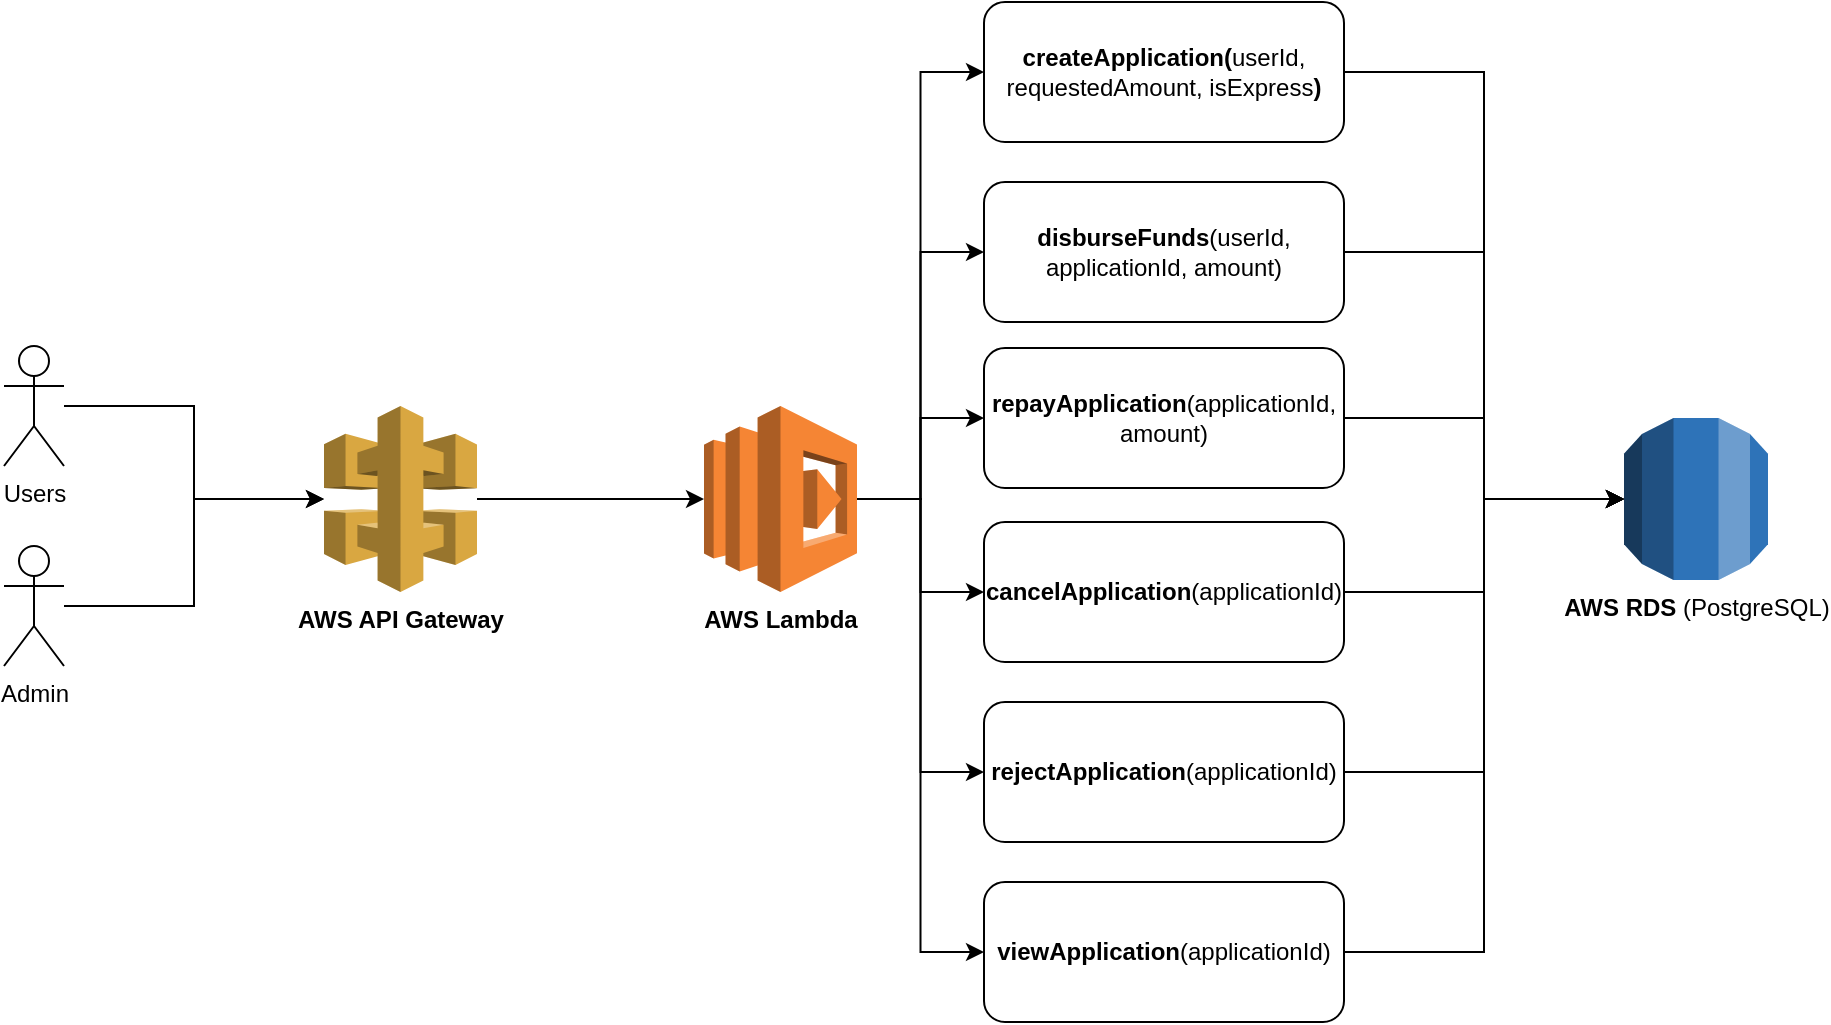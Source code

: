 <mxfile version="26.0.14">
  <diagram name="Page-1" id="v4OusTVnB2c6mvOyYK9t">
    <mxGraphModel dx="2058" dy="1139" grid="1" gridSize="10" guides="1" tooltips="1" connect="1" arrows="1" fold="1" page="1" pageScale="1" pageWidth="850" pageHeight="1100" math="0" shadow="0">
      <root>
        <mxCell id="0" />
        <mxCell id="1" parent="0" />
        <mxCell id="LFQ0JxEmRbDi7rDfqKw2-4" style="edgeStyle=orthogonalEdgeStyle;rounded=0;orthogonalLoop=1;jettySize=auto;html=1;" edge="1" parent="1" source="LFQ0JxEmRbDi7rDfqKw2-1" target="LFQ0JxEmRbDi7rDfqKw2-3">
          <mxGeometry relative="1" as="geometry" />
        </mxCell>
        <mxCell id="LFQ0JxEmRbDi7rDfqKw2-1" value="Users" style="shape=umlActor;verticalLabelPosition=bottom;verticalAlign=top;html=1;outlineConnect=0;" vertex="1" parent="1">
          <mxGeometry x="210" y="440" width="30" height="60" as="geometry" />
        </mxCell>
        <mxCell id="LFQ0JxEmRbDi7rDfqKw2-5" style="edgeStyle=orthogonalEdgeStyle;rounded=0;orthogonalLoop=1;jettySize=auto;html=1;" edge="1" parent="1" source="LFQ0JxEmRbDi7rDfqKw2-2" target="LFQ0JxEmRbDi7rDfqKw2-3">
          <mxGeometry relative="1" as="geometry" />
        </mxCell>
        <mxCell id="LFQ0JxEmRbDi7rDfqKw2-2" value="Admin&lt;div&gt;&lt;br&gt;&lt;/div&gt;" style="shape=umlActor;verticalLabelPosition=bottom;verticalAlign=top;html=1;outlineConnect=0;" vertex="1" parent="1">
          <mxGeometry x="210" y="540" width="30" height="60" as="geometry" />
        </mxCell>
        <mxCell id="LFQ0JxEmRbDi7rDfqKw2-9" style="edgeStyle=orthogonalEdgeStyle;rounded=0;orthogonalLoop=1;jettySize=auto;html=1;" edge="1" parent="1" source="LFQ0JxEmRbDi7rDfqKw2-3" target="LFQ0JxEmRbDi7rDfqKw2-8">
          <mxGeometry relative="1" as="geometry" />
        </mxCell>
        <mxCell id="LFQ0JxEmRbDi7rDfqKw2-3" value="&lt;b&gt;AWS API Gateway&lt;/b&gt;&lt;div&gt;&lt;br&gt;&lt;/div&gt;" style="outlineConnect=0;dashed=0;verticalLabelPosition=bottom;verticalAlign=top;align=center;html=1;shape=mxgraph.aws3.api_gateway;fillColor=#D9A741;gradientColor=none;" vertex="1" parent="1">
          <mxGeometry x="370" y="470" width="76.5" height="93" as="geometry" />
        </mxCell>
        <mxCell id="LFQ0JxEmRbDi7rDfqKw2-18" style="edgeStyle=orthogonalEdgeStyle;rounded=0;orthogonalLoop=1;jettySize=auto;html=1;entryX=0;entryY=0.5;entryDx=0;entryDy=0;" edge="1" parent="1" source="LFQ0JxEmRbDi7rDfqKw2-8" target="LFQ0JxEmRbDi7rDfqKw2-14">
          <mxGeometry relative="1" as="geometry" />
        </mxCell>
        <mxCell id="LFQ0JxEmRbDi7rDfqKw2-19" style="edgeStyle=orthogonalEdgeStyle;rounded=0;orthogonalLoop=1;jettySize=auto;html=1;entryX=0;entryY=0.5;entryDx=0;entryDy=0;" edge="1" parent="1" source="LFQ0JxEmRbDi7rDfqKw2-8" target="LFQ0JxEmRbDi7rDfqKw2-15">
          <mxGeometry relative="1" as="geometry" />
        </mxCell>
        <mxCell id="LFQ0JxEmRbDi7rDfqKw2-20" style="edgeStyle=orthogonalEdgeStyle;rounded=0;orthogonalLoop=1;jettySize=auto;html=1;entryX=0;entryY=0.5;entryDx=0;entryDy=0;" edge="1" parent="1" source="LFQ0JxEmRbDi7rDfqKw2-8" target="LFQ0JxEmRbDi7rDfqKw2-13">
          <mxGeometry relative="1" as="geometry" />
        </mxCell>
        <mxCell id="LFQ0JxEmRbDi7rDfqKw2-21" style="edgeStyle=orthogonalEdgeStyle;rounded=0;orthogonalLoop=1;jettySize=auto;html=1;entryX=0;entryY=0.5;entryDx=0;entryDy=0;" edge="1" parent="1" source="LFQ0JxEmRbDi7rDfqKw2-8" target="LFQ0JxEmRbDi7rDfqKw2-12">
          <mxGeometry relative="1" as="geometry" />
        </mxCell>
        <mxCell id="LFQ0JxEmRbDi7rDfqKw2-22" style="edgeStyle=orthogonalEdgeStyle;rounded=0;orthogonalLoop=1;jettySize=auto;html=1;entryX=0;entryY=0.5;entryDx=0;entryDy=0;" edge="1" parent="1" source="LFQ0JxEmRbDi7rDfqKw2-8" target="LFQ0JxEmRbDi7rDfqKw2-16">
          <mxGeometry relative="1" as="geometry" />
        </mxCell>
        <mxCell id="LFQ0JxEmRbDi7rDfqKw2-23" style="edgeStyle=orthogonalEdgeStyle;rounded=0;orthogonalLoop=1;jettySize=auto;html=1;entryX=0;entryY=0.5;entryDx=0;entryDy=0;" edge="1" parent="1" source="LFQ0JxEmRbDi7rDfqKw2-8" target="LFQ0JxEmRbDi7rDfqKw2-17">
          <mxGeometry relative="1" as="geometry" />
        </mxCell>
        <mxCell id="LFQ0JxEmRbDi7rDfqKw2-8" value="&lt;b&gt;AWS Lambda&lt;/b&gt;" style="outlineConnect=0;dashed=0;verticalLabelPosition=bottom;verticalAlign=top;align=center;html=1;shape=mxgraph.aws3.lambda;fillColor=#F58534;gradientColor=none;" vertex="1" parent="1">
          <mxGeometry x="560" y="470" width="76.5" height="93" as="geometry" />
        </mxCell>
        <mxCell id="LFQ0JxEmRbDi7rDfqKw2-12" value="&lt;b&gt;createApplication(&lt;/b&gt;userId, requestedAmount, isExpress&lt;b&gt;)&lt;/b&gt;" style="rounded=1;whiteSpace=wrap;html=1;" vertex="1" parent="1">
          <mxGeometry x="700" y="268" width="180" height="70" as="geometry" />
        </mxCell>
        <mxCell id="LFQ0JxEmRbDi7rDfqKw2-13" value="&lt;b&gt;disburseFunds&lt;/b&gt;(userId, applicationId, amount)" style="rounded=1;whiteSpace=wrap;html=1;" vertex="1" parent="1">
          <mxGeometry x="700" y="358" width="180" height="70" as="geometry" />
        </mxCell>
        <mxCell id="LFQ0JxEmRbDi7rDfqKw2-14" value="&lt;b&gt;repayApplication&lt;/b&gt;(applicationId, amount)" style="rounded=1;whiteSpace=wrap;html=1;" vertex="1" parent="1">
          <mxGeometry x="700" y="441" width="180" height="70" as="geometry" />
        </mxCell>
        <mxCell id="LFQ0JxEmRbDi7rDfqKw2-15" value="&lt;b&gt;cancelApplication&lt;/b&gt;(applicationId)" style="rounded=1;whiteSpace=wrap;html=1;" vertex="1" parent="1">
          <mxGeometry x="700" y="528" width="180" height="70" as="geometry" />
        </mxCell>
        <mxCell id="LFQ0JxEmRbDi7rDfqKw2-16" value="&lt;b&gt;rejectApplication&lt;/b&gt;(applicationId)" style="rounded=1;whiteSpace=wrap;html=1;" vertex="1" parent="1">
          <mxGeometry x="700" y="618" width="180" height="70" as="geometry" />
        </mxCell>
        <mxCell id="LFQ0JxEmRbDi7rDfqKw2-17" value="&lt;b&gt;viewApplication&lt;/b&gt;(applicationId)" style="rounded=1;whiteSpace=wrap;html=1;" vertex="1" parent="1">
          <mxGeometry x="700" y="708" width="180" height="70" as="geometry" />
        </mxCell>
        <mxCell id="LFQ0JxEmRbDi7rDfqKw2-24" value="&lt;b&gt;AWS RDS &lt;/b&gt;(PostgreSQL)" style="outlineConnect=0;dashed=0;verticalLabelPosition=bottom;verticalAlign=top;align=center;html=1;shape=mxgraph.aws3.rds;fillColor=#2E73B8;gradientColor=none;" vertex="1" parent="1">
          <mxGeometry x="1020" y="476" width="72" height="81" as="geometry" />
        </mxCell>
        <mxCell id="LFQ0JxEmRbDi7rDfqKw2-25" style="edgeStyle=orthogonalEdgeStyle;rounded=0;orthogonalLoop=1;jettySize=auto;html=1;entryX=0;entryY=0.5;entryDx=0;entryDy=0;entryPerimeter=0;" edge="1" parent="1" source="LFQ0JxEmRbDi7rDfqKw2-12" target="LFQ0JxEmRbDi7rDfqKw2-24">
          <mxGeometry relative="1" as="geometry" />
        </mxCell>
        <mxCell id="LFQ0JxEmRbDi7rDfqKw2-26" style="edgeStyle=orthogonalEdgeStyle;rounded=0;orthogonalLoop=1;jettySize=auto;html=1;entryX=0;entryY=0.5;entryDx=0;entryDy=0;entryPerimeter=0;" edge="1" parent="1" source="LFQ0JxEmRbDi7rDfqKw2-13" target="LFQ0JxEmRbDi7rDfqKw2-24">
          <mxGeometry relative="1" as="geometry" />
        </mxCell>
        <mxCell id="LFQ0JxEmRbDi7rDfqKw2-27" style="edgeStyle=orthogonalEdgeStyle;rounded=0;orthogonalLoop=1;jettySize=auto;html=1;entryX=0;entryY=0.5;entryDx=0;entryDy=0;entryPerimeter=0;" edge="1" parent="1" source="LFQ0JxEmRbDi7rDfqKw2-14" target="LFQ0JxEmRbDi7rDfqKw2-24">
          <mxGeometry relative="1" as="geometry" />
        </mxCell>
        <mxCell id="LFQ0JxEmRbDi7rDfqKw2-28" style="edgeStyle=orthogonalEdgeStyle;rounded=0;orthogonalLoop=1;jettySize=auto;html=1;entryX=0;entryY=0.5;entryDx=0;entryDy=0;entryPerimeter=0;" edge="1" parent="1" source="LFQ0JxEmRbDi7rDfqKw2-15" target="LFQ0JxEmRbDi7rDfqKw2-24">
          <mxGeometry relative="1" as="geometry" />
        </mxCell>
        <mxCell id="LFQ0JxEmRbDi7rDfqKw2-29" style="edgeStyle=orthogonalEdgeStyle;rounded=0;orthogonalLoop=1;jettySize=auto;html=1;entryX=0;entryY=0.5;entryDx=0;entryDy=0;entryPerimeter=0;" edge="1" parent="1" source="LFQ0JxEmRbDi7rDfqKw2-16" target="LFQ0JxEmRbDi7rDfqKw2-24">
          <mxGeometry relative="1" as="geometry" />
        </mxCell>
        <mxCell id="LFQ0JxEmRbDi7rDfqKw2-30" style="edgeStyle=orthogonalEdgeStyle;rounded=0;orthogonalLoop=1;jettySize=auto;html=1;entryX=0;entryY=0.5;entryDx=0;entryDy=0;entryPerimeter=0;" edge="1" parent="1" source="LFQ0JxEmRbDi7rDfqKw2-17" target="LFQ0JxEmRbDi7rDfqKw2-24">
          <mxGeometry relative="1" as="geometry" />
        </mxCell>
      </root>
    </mxGraphModel>
  </diagram>
</mxfile>
